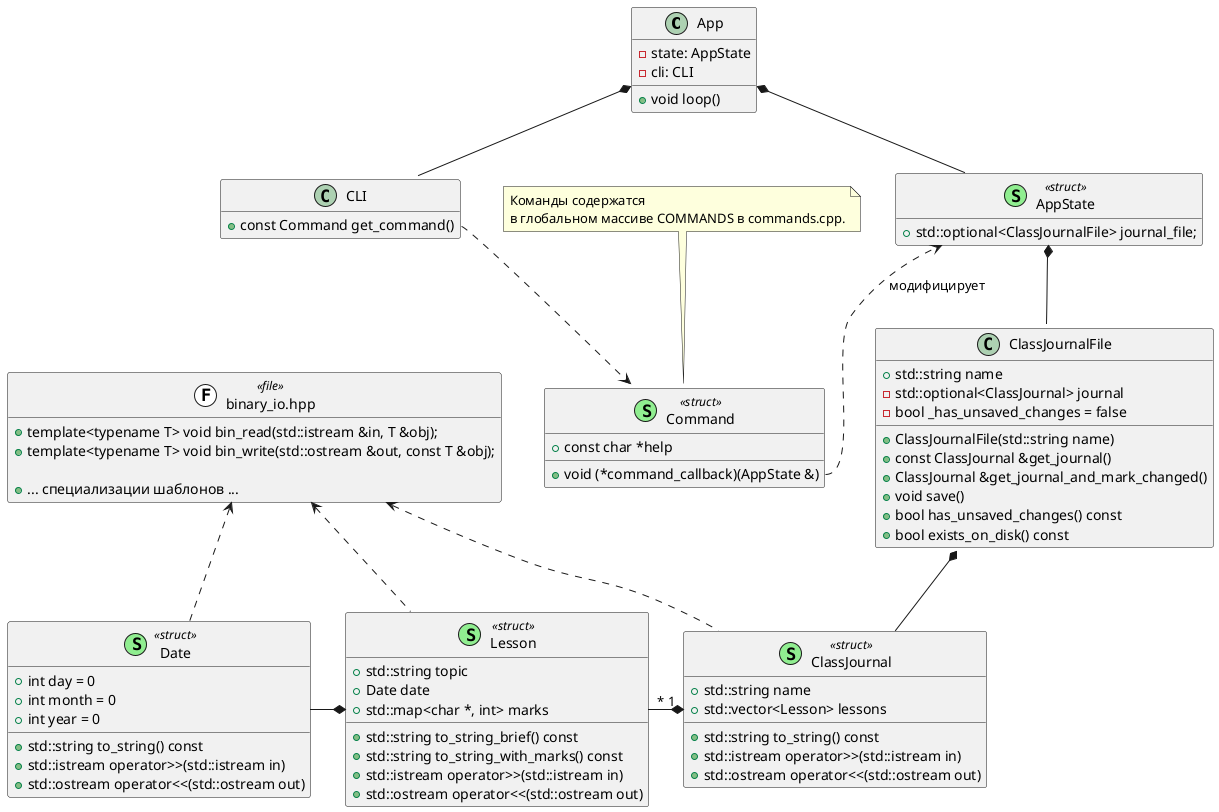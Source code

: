 @startuml IO_Override_9

hide empty members
remove FileIsEmptyException
set namespaceSeparator none

class App {
    - state: AppState
    - cli: CLI

    + void loop()
}
App *-- CLI
App *-- AppState

together {
    class CLI {
        + const Command get_command()
    }
    ' App ..> Command : получает
    CLI::get_command ..> Command

    class AppState <<(S,lightgreen) struct>> {
        + std::optional<ClassJournalFile> journal_file;
    }
    AppState *-- ClassJournalFile
}

class Command <<(S,lightgreen) struct>> {
    + const char *help
    + void (*command_callback)(AppState &)
}
note top : Команды содержатся\nв глобальном массиве COMMANDS в commands.cpp.
Command::command_callback ..> AppState : модифицирует

together {
    class ClassJournalFile {
        + std::string name
        - std::optional<ClassJournal> journal
        - bool _has_unsaved_changes = false

        + ClassJournalFile(std::string name)
        + const ClassJournal &get_journal()
        + ClassJournal &get_journal_and_mark_changed()
        + void save()
        + bool has_unsaved_changes() const
        + bool exists_on_disk() const
    }
    ClassJournalFile *-- ClassJournal

    class ClassJournal <<(S,lightgreen) struct>> {
        + std::string name
        + std::vector<Lesson> lessons

        + std::string to_string() const
        + std::istream operator>>(std::istream in)
        + std::ostream operator<<(std::ostream out)
    }
    ClassJournal "1" *- "*" Lesson
}

class FileIsEmptyException <<(E,red) exception>>
FileIsEmptyException <. ClassJournalFile::load

class Lesson <<(S,lightgreen) struct>> {
    + std::string topic
    + Date date
    + std::map<char *, int> marks

    + std::string to_string_brief() const
    + std::string to_string_with_marks() const
    + std::istream operator>>(std::istream in)
    + std::ostream operator<<(std::ostream out)
}
Lesson *- Date

class Date <<(S,lightgreen) struct>> {
    + int day = 0
    + int month = 0
    + int year = 0

    + std::string to_string() const
    + std::istream operator>>(std::istream in)
    + std::ostream operator<<(std::ostream out)
}

class binary_io.hpp <<(F,white) file>> {
    + template<typename T> void bin_read(std::istream &in, T &obj);
    + template<typename T> void bin_write(std::ostream &out, const T &obj);

    + {method} ... специализации шаблонов ...
}
binary_io.hpp <.. ClassJournal
binary_io.hpp <.. Lesson
binary_io.hpp <.. Date

@enduml
